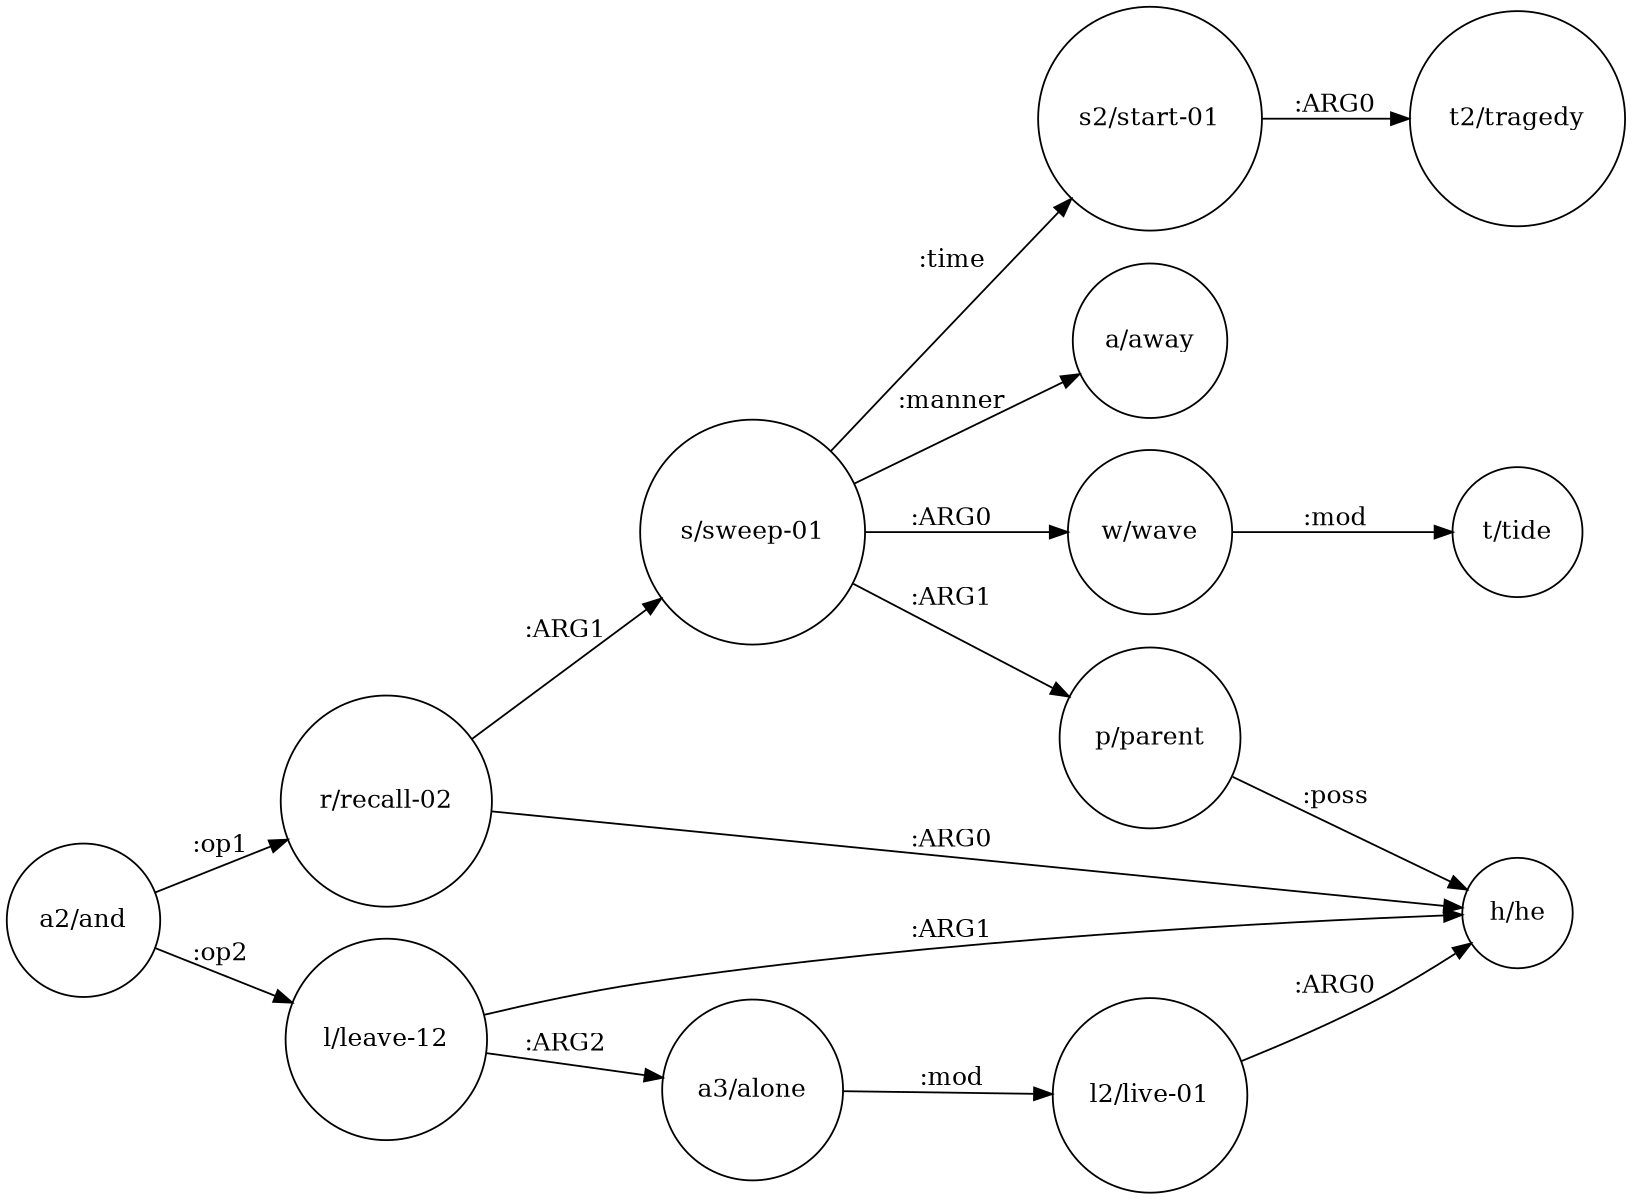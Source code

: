 digraph amr_graph {
	rankdir=LR size="12,8"
	a2 [label="a2/and" shape=circle]
	r [label="r/recall-02" shape=circle]
	h [label="h/he" shape=circle]
	s [label="s/sweep-01" shape=circle]
	w [label="w/wave" shape=circle]
	t [label="t/tide" shape=circle]
	p [label="p/parent" shape=circle]
	a [label="a/away" shape=circle]
	s2 [label="s2/start-01" shape=circle]
	t2 [label="t2/tragedy" shape=circle]
	l [label="l/leave-12" shape=circle]
	a3 [label="a3/alone" shape=circle]
	l2 [label="l2/live-01" shape=circle]
	a2 -> r [label=":op1"]
	r -> h [label=":ARG0"]
	r -> s [label=":ARG1"]
	s -> w [label=":ARG0"]
	w -> t [label=":mod"]
	s -> p [label=":ARG1"]
	p -> h [label=":poss"]
	s -> a [label=":manner"]
	s -> s2 [label=":time"]
	s2 -> t2 [label=":ARG0"]
	a2 -> l [label=":op2"]
	l -> h [label=":ARG1"]
	l -> a3 [label=":ARG2"]
	a3 -> l2 [label=":mod"]
	l2 -> h [label=":ARG0"]
}
